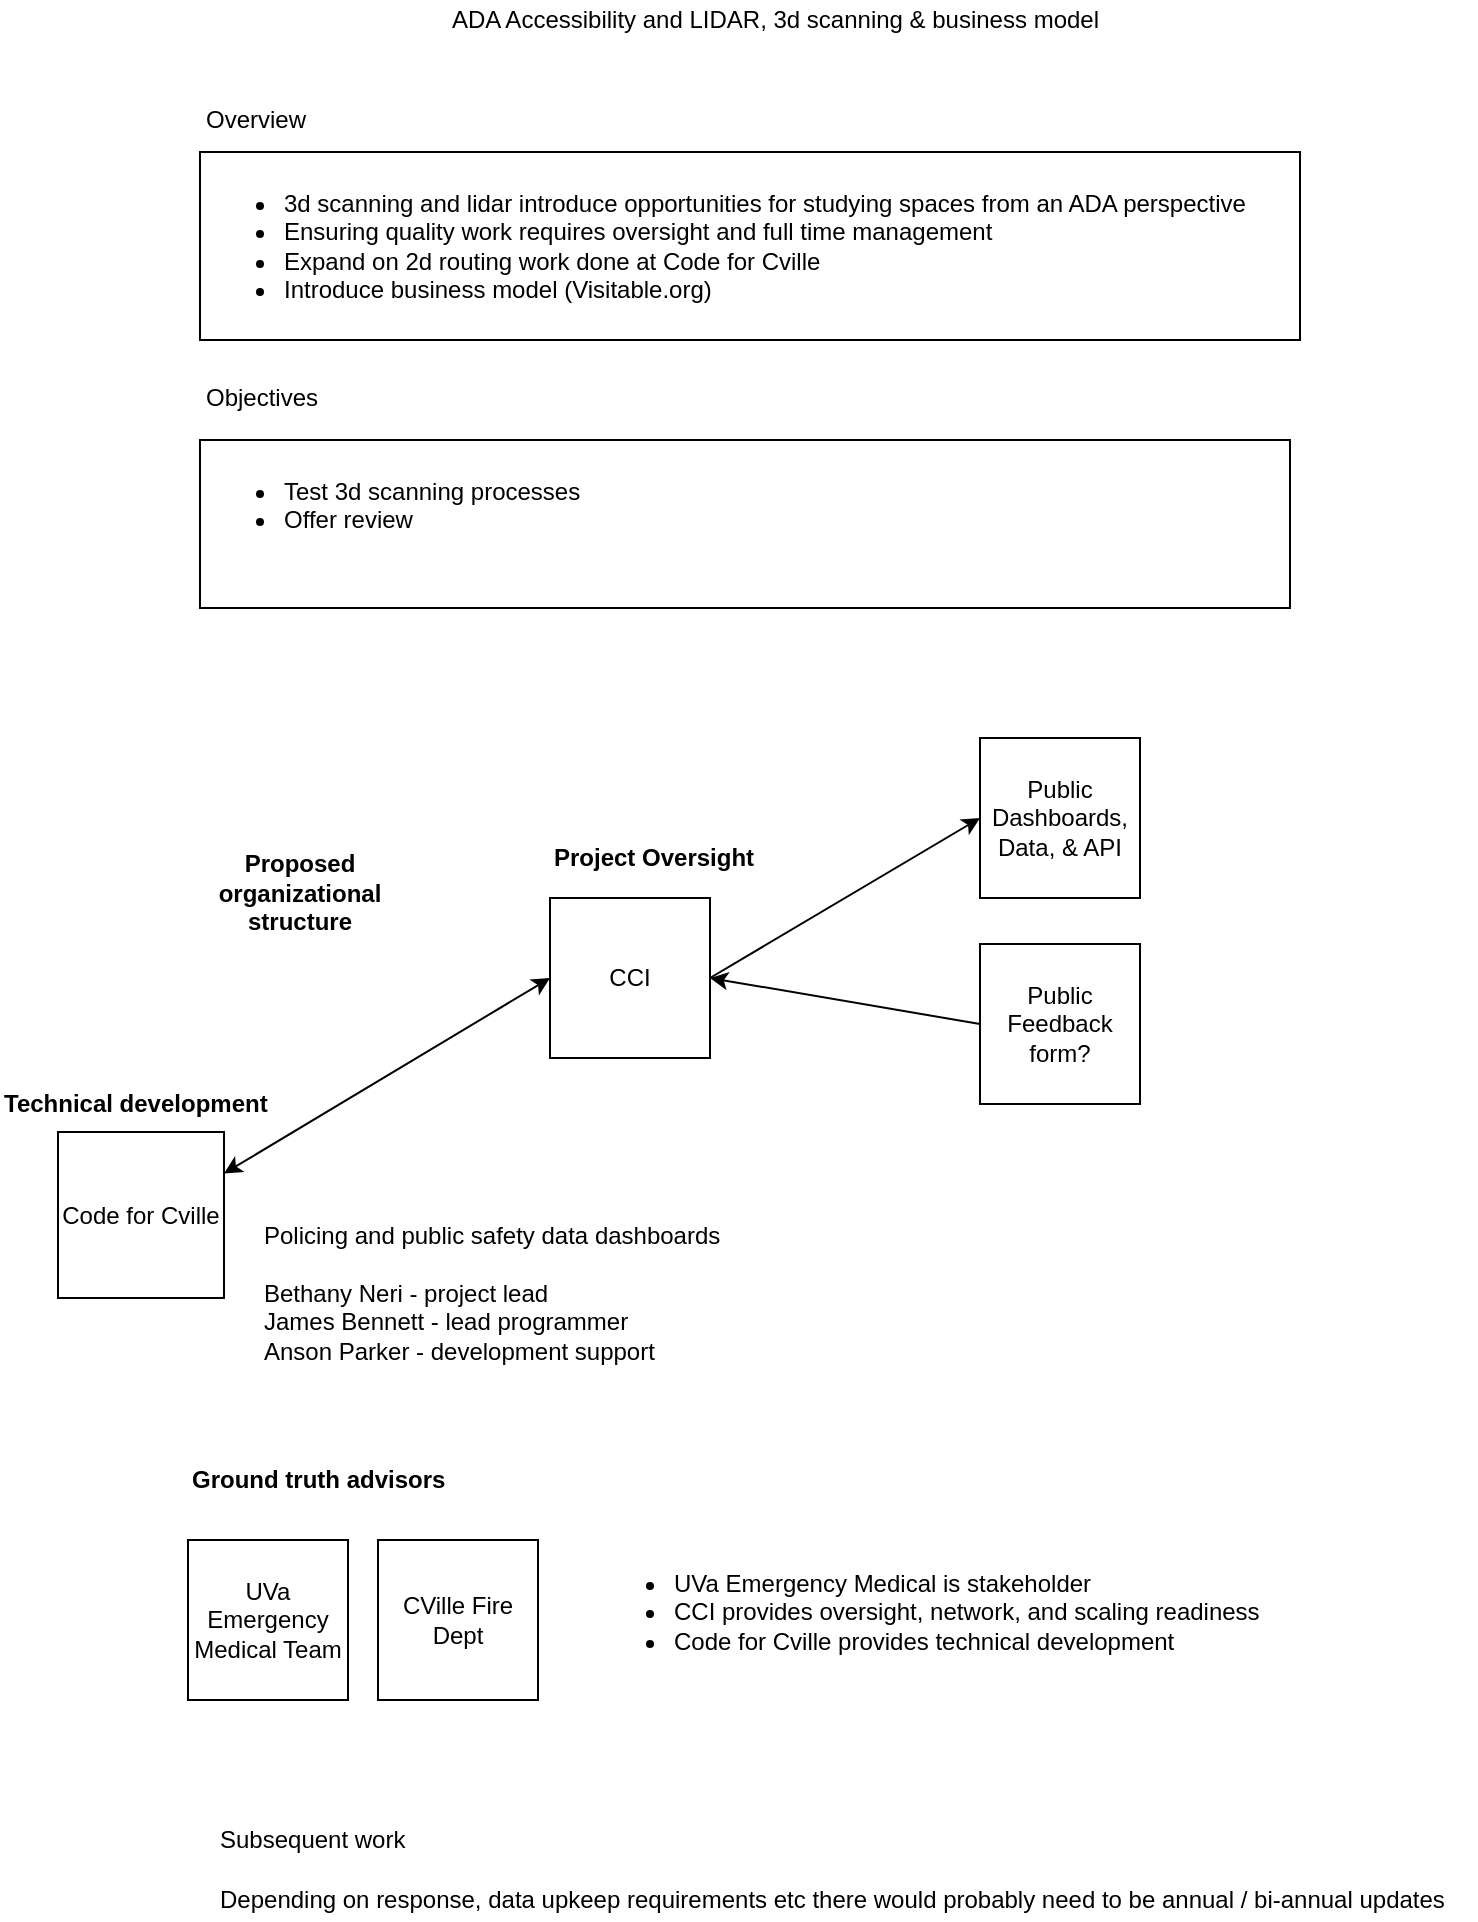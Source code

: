 <mxGraphModel dx="662" dy="517" grid="1" gridSize="10" guides="1" tooltips="1" connect="1" arrows="1" fold="1" page="1" pageScale="1" pageWidth="1850" pageHeight="1800" background="#ffffff"><root><mxCell id="0"/><mxCell id="1" parent="0"/><mxCell id="78" value="&lt;div&gt;&lt;ul&gt;&lt;li&gt;Test 3d scanning processes&lt;/li&gt;&lt;li&gt;Offer review&amp;nbsp;&lt;/li&gt;&lt;/ul&gt;&lt;/div&gt;" style="rounded=0;whiteSpace=wrap;html=1;align=left;verticalAlign=top;" parent="1" vertex="1"><mxGeometry x="190" y="230" width="545" height="84" as="geometry"/></mxCell><mxCell id="2" value="CCI" style="whiteSpace=wrap;html=1;aspect=fixed;" parent="1" vertex="1"><mxGeometry x="365" y="459" width="80" height="80" as="geometry"/></mxCell><mxCell id="3" value="Code for Cville" style="whiteSpace=wrap;html=1;aspect=fixed;" parent="1" vertex="1"><mxGeometry x="119" y="576" width="83" height="83" as="geometry"/></mxCell><mxCell id="5" value="" style="endArrow=classic;startArrow=classic;html=1;exitX=1;exitY=0.25;entryX=0;entryY=0.5;" parent="1" source="3" target="2" edge="1"><mxGeometry width="50" height="50" relative="1" as="geometry"><mxPoint x="270" y="599" as="sourcePoint"/><mxPoint x="420" y="524" as="targetPoint"/></mxGeometry></mxCell><mxCell id="7" value="&lt;div&gt;&lt;span style=&quot;letter-spacing: 0px&quot;&gt;Policing and public safety data dashboards&lt;/span&gt;&lt;br&gt;&lt;/div&gt;&lt;div&gt;&lt;span style=&quot;letter-spacing: 0px&quot;&gt;&lt;br&gt;&lt;/span&gt;&lt;/div&gt;&lt;div&gt;&lt;span style=&quot;letter-spacing: 0px&quot;&gt;Bethany Neri - project lead&lt;/span&gt;&lt;/div&gt;&lt;div&gt;&lt;span style=&quot;letter-spacing: 0px&quot;&gt;James Bennett - lead programmer&lt;/span&gt;&lt;br&gt;&lt;/div&gt;&lt;div&gt;Anson Parker - development support&lt;span&gt;&lt;br&gt;&lt;/span&gt;&lt;/div&gt;" style="text;html=1;resizable=0;points=[];autosize=1;align=left;verticalAlign=top;spacingTop=-4;" parent="1" vertex="1"><mxGeometry x="220" y="618" width="240" height="70" as="geometry"/></mxCell><mxCell id="8" value="&lt;div&gt;&lt;br&gt;&lt;/div&gt;Proposed&lt;div&gt;organizational structure&lt;/div&gt;" style="text;html=1;strokeColor=none;fillColor=none;align=center;verticalAlign=middle;whiteSpace=wrap;rounded=0;fontStyle=1" parent="1" vertex="1"><mxGeometry x="220" y="439" width="40" height="20" as="geometry"/></mxCell><mxCell id="13" value="Technical development" style="text;html=1;resizable=0;points=[];autosize=1;align=left;verticalAlign=top;spacingTop=-4;fontStyle=1" parent="1" vertex="1"><mxGeometry x="90" y="552" width="140" height="20" as="geometry"/></mxCell><mxCell id="14" value="&lt;ul&gt;&lt;li&gt;3d scanning and lidar introduce opportunities for studying spaces from an ADA perspective&lt;/li&gt;&lt;li&gt;Ensuring quality work requires oversight and full time management&lt;/li&gt;&lt;li&gt;Expand on 2d routing work done at Code for Cville&lt;/li&gt;&lt;li&gt;Introduce business model (Visitable.org)&lt;/li&gt;&lt;/ul&gt;" style="rounded=0;whiteSpace=wrap;html=1;align=left;verticalAlign=top;" parent="1" vertex="1"><mxGeometry x="190" y="86" width="550" height="94" as="geometry"/></mxCell><mxCell id="15" style="edgeStyle=orthogonalEdgeStyle;rounded=0;html=1;exitX=0.5;exitY=1;entryX=0.5;entryY=1;jettySize=auto;orthogonalLoop=1;" parent="1" source="8" target="8" edge="1"><mxGeometry relative="1" as="geometry"/></mxCell><mxCell id="22" value="Objectives" style="text;html=1;resizable=0;points=[];autosize=1;align=left;verticalAlign=top;spacingTop=-4;" parent="1" vertex="1"><mxGeometry x="191" y="199" width="70" height="20" as="geometry"/></mxCell><mxCell id="77" value="Overview" style="text;html=1;resizable=0;points=[];autosize=1;align=left;verticalAlign=top;spacingTop=-4;" parent="1" vertex="1"><mxGeometry x="191" y="60" width="70" height="20" as="geometry"/></mxCell><mxCell id="83" value="CVille Fire Dept" style="whiteSpace=wrap;html=1;aspect=fixed;" parent="1" vertex="1"><mxGeometry x="279" y="780" width="80" height="80" as="geometry"/></mxCell><mxCell id="84" value="Ground truth advisors&amp;nbsp;" style="text;html=1;resizable=0;points=[];autosize=1;align=left;verticalAlign=top;spacingTop=-4;fontStyle=1" parent="1" vertex="1"><mxGeometry x="184" y="740" width="130" height="20" as="geometry"/></mxCell><mxCell id="11" value="Project Oversight" style="text;html=1;resizable=0;points=[];autosize=1;align=left;verticalAlign=top;spacingTop=-4;fontStyle=1" parent="1" vertex="1"><mxGeometry x="365" y="429" width="110" height="20" as="geometry"/></mxCell><mxCell id="113" value="ADA Accessibility and LIDAR, 3d scanning &amp;amp; business model" style="text;html=1;resizable=0;points=[];autosize=1;align=left;verticalAlign=top;spacingTop=-4;" parent="1" vertex="1"><mxGeometry x="314" y="10" width="340" height="20" as="geometry"/></mxCell><mxCell id="114" value="&lt;ul&gt;&lt;li&gt;&lt;span&gt;UVa Emergency Medical is stakeholder&lt;/span&gt;&lt;/li&gt;&lt;li&gt;CCI provides oversight, network, and scaling readiness&lt;br&gt;&lt;/li&gt;&lt;li&gt;Code for Cville provides technical development&amp;nbsp;&lt;/li&gt;&lt;/ul&gt;" style="text;html=1;resizable=0;points=[];autosize=1;align=left;verticalAlign=top;spacingTop=-4;" parent="1" vertex="1"><mxGeometry x="385" y="780" width="350" height="70" as="geometry"/></mxCell><mxCell id="115" value="UVa Emergency Medical Team" style="whiteSpace=wrap;html=1;aspect=fixed;" parent="1" vertex="1"><mxGeometry x="184" y="780" width="80" height="80" as="geometry"/></mxCell><mxCell id="117" value="Public Dashboards, Data, &amp;amp; API" style="whiteSpace=wrap;html=1;aspect=fixed;" parent="1" vertex="1"><mxGeometry x="580" y="379" width="80" height="80" as="geometry"/></mxCell><mxCell id="118" value="&lt;div&gt;Public&lt;/div&gt;Feedback form?" style="whiteSpace=wrap;html=1;aspect=fixed;" parent="1" vertex="1"><mxGeometry x="580" y="482" width="80" height="80" as="geometry"/></mxCell><mxCell id="119" value="" style="endArrow=classic;html=1;entryX=1;entryY=0.5;exitX=0;exitY=0.5;" parent="1" source="118" target="2" edge="1"><mxGeometry width="50" height="50" relative="1" as="geometry"><mxPoint x="500" y="560" as="sourcePoint"/><mxPoint x="550" y="510" as="targetPoint"/></mxGeometry></mxCell><mxCell id="120" value="" style="endArrow=classic;html=1;entryX=0;entryY=0.5;exitX=1;exitY=0.5;" parent="1" source="2" target="117" edge="1"><mxGeometry width="50" height="50" relative="1" as="geometry"><mxPoint x="590.286" y="532.714" as="sourcePoint"/><mxPoint x="454.571" y="508.429" as="targetPoint"/></mxGeometry></mxCell><mxCell id="122" value="Subsequent work" style="text;html=1;resizable=0;points=[];autosize=1;align=left;verticalAlign=top;spacingTop=-4;" parent="1" vertex="1"><mxGeometry x="198" y="920" width="110" height="20" as="geometry"/></mxCell><mxCell id="123" value="Depending on response, data upkeep requirements etc there would probably need to be annual / bi-annual updates" style="text;html=1;resizable=0;points=[];autosize=1;align=left;verticalAlign=top;spacingTop=-4;" parent="1" vertex="1"><mxGeometry x="198" y="950" width="630" height="20" as="geometry"/></mxCell></root></mxGraphModel>